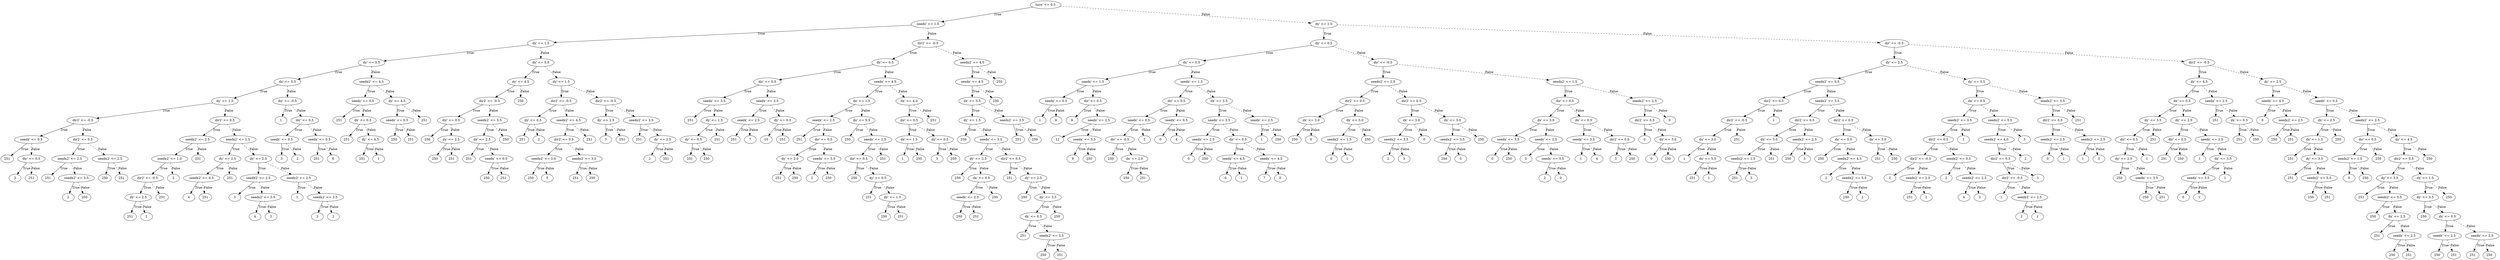 digraph {
0 [label="turn' <= 0.5"];
1 [label="seedx' <= 1.5"];
2 [label="dx' <= 1.5"];
3 [label="dy' <= 3.5"];
4 [label="dx' <= 0.5"];
5 [label="dy' <= 1.5"];
6 [label="dir2' <= -0.5"];
7 [label="seedx' <= 0.5"];
8 [label="251"];
7 -> 8 [label="True"];
9 [label="dir' <= 0.5"];
10 [label="3"];
9 -> 10 [label="True"];
11 [label="251"];
9 -> 11 [style="dashed", label="False"];
7 -> 9 [style="dashed", label="False"];
6 -> 7 [label="True"];
12 [label="dir2' <= 0.5"];
13 [label="seedx2' <= 2.5"];
14 [label="251"];
13 -> 14 [label="True"];
15 [label="seedx2' <= 3.5"];
16 [label="2"];
15 -> 16 [label="True"];
17 [label="250"];
15 -> 17 [style="dashed", label="False"];
13 -> 15 [style="dashed", label="False"];
12 -> 13 [label="True"];
18 [label="seedx2' <= 2.5"];
19 [label="250"];
18 -> 19 [label="True"];
20 [label="251"];
18 -> 20 [style="dashed", label="False"];
12 -> 18 [style="dashed", label="False"];
6 -> 12 [style="dashed", label="False"];
5 -> 6 [label="True"];
21 [label="dir2' <= 0.5"];
22 [label="seedx2' <= 2.5"];
23 [label="seedx2' <= 1.0"];
24 [label="dir2' <= -0.5"];
25 [label="dy' <= 2.5"];
26 [label="251"];
25 -> 26 [label="True"];
27 [label="2"];
25 -> 27 [style="dashed", label="False"];
24 -> 25 [label="True"];
28 [label="251"];
24 -> 28 [style="dashed", label="False"];
23 -> 24 [label="True"];
29 [label="2"];
23 -> 29 [style="dashed", label="False"];
22 -> 23 [label="True"];
30 [label="251"];
22 -> 30 [style="dashed", label="False"];
21 -> 22 [label="True"];
31 [label="seedx2' <= 1.5"];
32 [label="dy' <= 2.5"];
33 [label="seedx2' <= 0.5"];
34 [label="4"];
33 -> 34 [label="True"];
35 [label="251"];
33 -> 35 [style="dashed", label="False"];
32 -> 33 [label="True"];
36 [label="251"];
32 -> 36 [style="dashed", label="False"];
31 -> 32 [label="True"];
37 [label="dy' <= 2.5"];
38 [label="seedx2' <= 2.5"];
39 [label="3"];
38 -> 39 [label="True"];
40 [label="seedx2' <= 3.5"];
41 [label="4"];
40 -> 41 [label="True"];
42 [label="3"];
40 -> 42 [style="dashed", label="False"];
38 -> 40 [style="dashed", label="False"];
37 -> 38 [label="True"];
43 [label="seedx2' <= 2.5"];
44 [label="1"];
43 -> 44 [label="True"];
45 [label="seedx2' <= 3.5"];
46 [label="3"];
45 -> 46 [label="True"];
47 [label="2"];
45 -> 47 [style="dashed", label="False"];
43 -> 45 [style="dashed", label="False"];
37 -> 43 [style="dashed", label="False"];
31 -> 37 [style="dashed", label="False"];
21 -> 31 [style="dashed", label="False"];
5 -> 21 [style="dashed", label="False"];
4 -> 5 [label="True"];
48 [label="dir' <= -0.5"];
49 [label="1"];
48 -> 49 [label="True"];
50 [label="dir' <= 0.5"];
51 [label="seedx' <= 0.5"];
52 [label="3"];
51 -> 52 [label="True"];
53 [label="2"];
51 -> 53 [style="dashed", label="False"];
50 -> 51 [label="True"];
54 [label="seedx' <= 0.5"];
55 [label="251"];
54 -> 55 [label="True"];
56 [label="8"];
54 -> 56 [style="dashed", label="False"];
50 -> 54 [style="dashed", label="False"];
48 -> 50 [style="dashed", label="False"];
4 -> 48 [style="dashed", label="False"];
3 -> 4 [label="True"];
57 [label="seedx2' <= 4.5"];
58 [label="seedx' <= 0.5"];
59 [label="251"];
58 -> 59 [label="True"];
60 [label="dx' <= 0.5"];
61 [label="251"];
60 -> 61 [label="True"];
62 [label="dy' <= 4.5"];
63 [label="251"];
62 -> 63 [label="True"];
64 [label="1"];
62 -> 64 [style="dashed", label="False"];
60 -> 62 [style="dashed", label="False"];
58 -> 60 [style="dashed", label="False"];
57 -> 58 [label="True"];
65 [label="dy' <= 4.5"];
66 [label="seedx' <= 0.5"];
67 [label="250"];
66 -> 67 [label="True"];
68 [label="251"];
66 -> 68 [style="dashed", label="False"];
65 -> 66 [label="True"];
69 [label="251"];
65 -> 69 [style="dashed", label="False"];
57 -> 65 [style="dashed", label="False"];
3 -> 57 [style="dashed", label="False"];
2 -> 3 [label="True"];
70 [label="dx' <= 5.5"];
71 [label="dy' <= 4.5"];
72 [label="dir2' <= -0.5"];
73 [label="dir' <= 0.5"];
74 [label="250"];
73 -> 74 [label="True"];
75 [label="dx' <= 2.5"];
76 [label="250"];
75 -> 76 [label="True"];
77 [label="251"];
75 -> 77 [style="dashed", label="False"];
73 -> 75 [style="dashed", label="False"];
72 -> 73 [label="True"];
78 [label="seedx2' <= 5.5"];
79 [label="dx' <= 2.5"];
80 [label="251"];
79 -> 80 [label="True"];
81 [label="seedx' <= 0.5"];
82 [label="250"];
81 -> 82 [label="True"];
83 [label="251"];
81 -> 83 [style="dashed", label="False"];
79 -> 81 [style="dashed", label="False"];
78 -> 79 [label="True"];
84 [label="250"];
78 -> 84 [style="dashed", label="False"];
72 -> 78 [style="dashed", label="False"];
71 -> 72 [label="True"];
85 [label="250"];
71 -> 85 [style="dashed", label="False"];
70 -> 71 [label="True"];
86 [label="dy' <= 1.5"];
87 [label="dir2' <= -0.5"];
88 [label="dy' <= 0.5"];
89 [label="251"];
88 -> 89 [label="True"];
90 [label="2"];
88 -> 90 [style="dashed", label="False"];
87 -> 88 [label="True"];
91 [label="seedx2' <= 4.5"];
92 [label="dir2' <= 0.5"];
93 [label="seedx2' <= 3.0"];
94 [label="250"];
93 -> 94 [label="True"];
95 [label="5"];
93 -> 95 [style="dashed", label="False"];
92 -> 93 [label="True"];
96 [label="seedx2' <= 3.5"];
97 [label="251"];
96 -> 97 [label="True"];
98 [label="250"];
96 -> 98 [style="dashed", label="False"];
92 -> 96 [style="dashed", label="False"];
91 -> 92 [label="True"];
99 [label="251"];
91 -> 99 [style="dashed", label="False"];
87 -> 91 [style="dashed", label="False"];
86 -> 87 [label="True"];
100 [label="dir2' <= -0.5"];
101 [label="dy' <= 2.5"];
102 [label="3"];
101 -> 102 [label="True"];
103 [label="251"];
101 -> 103 [style="dashed", label="False"];
100 -> 101 [label="True"];
104 [label="seedx2' <= 3.5"];
105 [label="251"];
104 -> 105 [label="True"];
106 [label="dy' <= 2.5"];
107 [label="2"];
106 -> 107 [label="True"];
108 [label="251"];
106 -> 108 [style="dashed", label="False"];
104 -> 106 [style="dashed", label="False"];
100 -> 104 [style="dashed", label="False"];
86 -> 100 [style="dashed", label="False"];
70 -> 86 [style="dashed", label="False"];
2 -> 70 [style="dashed", label="False"];
1 -> 2 [label="True"];
109 [label="dir2' <= -0.5"];
110 [label="dx' <= 0.5"];
111 [label="dir' <= 0.5"];
112 [label="seedx' <= 3.5"];
113 [label="251"];
112 -> 113 [label="True"];
114 [label="dy' <= 1.5"];
115 [label="dy' <= 0.5"];
116 [label="251"];
115 -> 116 [label="True"];
117 [label="250"];
115 -> 117 [style="dashed", label="False"];
114 -> 115 [label="True"];
118 [label="251"];
114 -> 118 [style="dashed", label="False"];
112 -> 114 [style="dashed", label="False"];
111 -> 112 [label="True"];
119 [label="seedx' <= 3.5"];
120 [label="seedx' <= 2.5"];
121 [label="251"];
120 -> 121 [label="True"];
122 [label="7"];
120 -> 122 [style="dashed", label="False"];
119 -> 120 [label="True"];
123 [label="dy' <= 0.5"];
124 [label="10"];
123 -> 124 [label="True"];
125 [label="251"];
123 -> 125 [style="dashed", label="False"];
119 -> 123 [style="dashed", label="False"];
111 -> 119 [style="dashed", label="False"];
110 -> 111 [label="True"];
126 [label="seedx' <= 4.5"];
127 [label="dx' <= 1.5"];
128 [label="seedx' <= 2.5"];
129 [label="251"];
128 -> 129 [label="True"];
130 [label="dir' <= 0.5"];
131 [label="dy' <= 2.0"];
132 [label="251"];
131 -> 132 [label="True"];
133 [label="250"];
131 -> 133 [style="dashed", label="False"];
130 -> 131 [label="True"];
134 [label="seedx' <= 3.5"];
135 [label="2"];
134 -> 135 [label="True"];
136 [label="250"];
134 -> 136 [style="dashed", label="False"];
130 -> 134 [style="dashed", label="False"];
128 -> 130 [style="dashed", label="False"];
127 -> 128 [label="True"];
137 [label="dx' <= 5.5"];
138 [label="250"];
137 -> 138 [label="True"];
139 [label="seedx' <= 2.5"];
140 [label="dir' <= 0.5"];
141 [label="250"];
140 -> 141 [label="True"];
142 [label="dy' <= 0.5"];
143 [label="251"];
142 -> 143 [label="True"];
144 [label="dy' <= 1.5"];
145 [label="250"];
144 -> 145 [label="True"];
146 [label="251"];
144 -> 146 [style="dashed", label="False"];
142 -> 144 [style="dashed", label="False"];
140 -> 142 [style="dashed", label="False"];
139 -> 140 [label="True"];
147 [label="251"];
139 -> 147 [style="dashed", label="False"];
137 -> 139 [style="dashed", label="False"];
127 -> 137 [style="dashed", label="False"];
126 -> 127 [label="True"];
148 [label="dx' <= 4.0"];
149 [label="dir' <= 0.5"];
150 [label="dx' <= 1.5"];
151 [label="1"];
150 -> 151 [label="True"];
152 [label="250"];
150 -> 152 [style="dashed", label="False"];
149 -> 150 [label="True"];
153 [label="dy' <= 0.5"];
154 [label="3"];
153 -> 154 [label="True"];
155 [label="250"];
153 -> 155 [style="dashed", label="False"];
149 -> 153 [style="dashed", label="False"];
148 -> 149 [label="True"];
156 [label="251"];
148 -> 156 [style="dashed", label="False"];
126 -> 148 [style="dashed", label="False"];
110 -> 126 [style="dashed", label="False"];
109 -> 110 [label="True"];
157 [label="seedx2' <= 4.5"];
158 [label="seedx' <= 4.5"];
159 [label="dx' <= 3.5"];
160 [label="dy' <= 1.5"];
161 [label="250"];
160 -> 161 [label="True"];
162 [label="seedx' <= 3.5"];
163 [label="dy' <= 2.5"];
164 [label="250"];
163 -> 164 [label="True"];
165 [label="dx' <= 0.5"];
166 [label="seedx' <= 2.5"];
167 [label="250"];
166 -> 167 [label="True"];
168 [label="251"];
166 -> 168 [style="dashed", label="False"];
165 -> 166 [label="True"];
169 [label="250"];
165 -> 169 [style="dashed", label="False"];
163 -> 165 [style="dashed", label="False"];
162 -> 163 [label="True"];
170 [label="dir2' <= 0.5"];
171 [label="251"];
170 -> 171 [label="True"];
172 [label="dy' <= 2.5"];
173 [label="250"];
172 -> 173 [label="True"];
174 [label="dy' <= 3.5"];
175 [label="dx' <= 0.5"];
176 [label="251"];
175 -> 176 [label="True"];
177 [label="seedx2' <= 3.5"];
178 [label="250"];
177 -> 178 [label="True"];
179 [label="251"];
177 -> 179 [style="dashed", label="False"];
175 -> 177 [style="dashed", label="False"];
174 -> 175 [label="True"];
180 [label="250"];
174 -> 180 [style="dashed", label="False"];
172 -> 174 [style="dashed", label="False"];
170 -> 172 [style="dashed", label="False"];
162 -> 170 [style="dashed", label="False"];
160 -> 162 [style="dashed", label="False"];
159 -> 160 [label="True"];
181 [label="seedx2' <= 3.5"];
182 [label="251"];
181 -> 182 [label="True"];
183 [label="250"];
181 -> 183 [style="dashed", label="False"];
159 -> 181 [style="dashed", label="False"];
158 -> 159 [label="True"];
184 [label="250"];
158 -> 184 [style="dashed", label="False"];
157 -> 158 [label="True"];
185 [label="250"];
157 -> 185 [style="dashed", label="False"];
109 -> 157 [style="dashed", label="False"];
1 -> 109 [style="dashed", label="False"];
0 -> 1 [label="True"];
186 [label="dy' <= 1.5"];
187 [label="dy' <= 0.5"];
188 [label="dx' <= 0.5"];
189 [label="seedx' <= 1.5"];
190 [label="seedx' <= 0.5"];
191 [label="1"];
190 -> 191 [label="True"];
192 [label="8"];
190 -> 192 [style="dashed", label="False"];
189 -> 190 [label="True"];
193 [label="dir' <= 0.5"];
194 [label="9"];
193 -> 194 [label="True"];
195 [label="seedx' <= 2.5"];
196 [label="12"];
195 -> 196 [label="True"];
197 [label="seedx' <= 3.5"];
198 [label="9"];
197 -> 198 [label="True"];
199 [label="250"];
197 -> 199 [style="dashed", label="False"];
195 -> 197 [style="dashed", label="False"];
193 -> 195 [style="dashed", label="False"];
189 -> 193 [style="dashed", label="False"];
188 -> 189 [label="True"];
200 [label="seedx' <= 1.5"];
201 [label="dir' <= 0.5"];
202 [label="seedx' <= 0.5"];
203 [label="dir' <= -0.5"];
204 [label="250"];
203 -> 204 [label="True"];
205 [label="dx' <= 2.0"];
206 [label="250"];
205 -> 206 [label="True"];
207 [label="251"];
205 -> 207 [style="dashed", label="False"];
203 -> 205 [style="dashed", label="False"];
202 -> 203 [label="True"];
208 [label="2"];
202 -> 208 [style="dashed", label="False"];
201 -> 202 [label="True"];
209 [label="seedx' <= 0.5"];
210 [label="0"];
209 -> 210 [label="True"];
211 [label="4"];
209 -> 211 [style="dashed", label="False"];
201 -> 209 [style="dashed", label="False"];
200 -> 201 [label="True"];
212 [label="dx' <= 3.5"];
213 [label="seedx' <= 3.5"];
214 [label="seedx' <= 2.5"];
215 [label="0"];
214 -> 215 [label="True"];
216 [label="250"];
214 -> 216 [style="dashed", label="False"];
213 -> 214 [label="True"];
217 [label="dir' <= 0.5"];
218 [label="seedx' <= 4.5"];
219 [label="0"];
218 -> 219 [label="True"];
220 [label="1"];
218 -> 220 [style="dashed", label="False"];
217 -> 218 [label="True"];
221 [label="seedx' <= 4.5"];
222 [label="7"];
221 -> 222 [label="True"];
223 [label="0"];
221 -> 223 [style="dashed", label="False"];
217 -> 221 [style="dashed", label="False"];
213 -> 217 [style="dashed", label="False"];
212 -> 213 [label="True"];
224 [label="seedx' <= 2.5"];
225 [label="1"];
224 -> 225 [label="True"];
226 [label="250"];
224 -> 226 [style="dashed", label="False"];
212 -> 224 [style="dashed", label="False"];
200 -> 212 [style="dashed", label="False"];
188 -> 200 [style="dashed", label="False"];
187 -> 188 [label="True"];
227 [label="dir' <= -0.5"];
228 [label="seedx2' <= 2.5"];
229 [label="dir2' <= 0.5"];
230 [label="dx' <= 3.0"];
231 [label="250"];
230 -> 231 [label="True"];
232 [label="0"];
230 -> 232 [style="dashed", label="False"];
229 -> 230 [label="True"];
233 [label="dx' <= 3.0"];
234 [label="seedx2' <= 1.5"];
235 [label="0"];
234 -> 235 [label="True"];
236 [label="1"];
234 -> 236 [style="dashed", label="False"];
233 -> 234 [label="True"];
237 [label="250"];
233 -> 237 [style="dashed", label="False"];
229 -> 233 [style="dashed", label="False"];
228 -> 229 [label="True"];
238 [label="dir2' <= 0.5"];
239 [label="dx' <= 3.0"];
240 [label="seedx2' <= 3.5"];
241 [label="2"];
240 -> 241 [label="True"];
242 [label="3"];
240 -> 242 [style="dashed", label="False"];
239 -> 240 [label="True"];
243 [label="0"];
239 -> 243 [style="dashed", label="False"];
238 -> 239 [label="True"];
244 [label="dx' <= 3.0"];
245 [label="seedx2' <= 3.5"];
246 [label="250"];
245 -> 246 [label="True"];
247 [label="0"];
245 -> 247 [style="dashed", label="False"];
244 -> 245 [label="True"];
248 [label="250"];
244 -> 248 [style="dashed", label="False"];
238 -> 244 [style="dashed", label="False"];
228 -> 238 [style="dashed", label="False"];
227 -> 228 [label="True"];
249 [label="seedx2' <= 1.5"];
250 [label="dir' <= 0.5"];
251 [label="dx' <= 3.0"];
252 [label="seedx' <= 3.5"];
253 [label="0"];
252 -> 253 [label="True"];
254 [label="250"];
252 -> 254 [style="dashed", label="False"];
251 -> 252 [label="True"];
255 [label="seedx' <= 2.5"];
256 [label="0"];
255 -> 256 [label="True"];
257 [label="seedx' <= 3.5"];
258 [label="2"];
257 -> 258 [label="True"];
259 [label="0"];
257 -> 259 [style="dashed", label="False"];
255 -> 257 [style="dashed", label="False"];
251 -> 255 [style="dashed", label="False"];
250 -> 251 [label="True"];
260 [label="dx' <= 0.5"];
261 [label="seedx' <= 3.5"];
262 [label="1"];
261 -> 262 [label="True"];
263 [label="4"];
261 -> 263 [style="dashed", label="False"];
260 -> 261 [label="True"];
264 [label="dir2' <= 0.0"];
265 [label="3"];
264 -> 265 [label="True"];
266 [label="250"];
264 -> 266 [style="dashed", label="False"];
260 -> 264 [style="dashed", label="False"];
250 -> 260 [style="dashed", label="False"];
249 -> 250 [label="True"];
267 [label="seedx2' <= 2.5"];
268 [label="dir2' <= 0.5"];
269 [label="0"];
268 -> 269 [label="True"];
270 [label="dx' <= 3.0"];
271 [label="0"];
270 -> 271 [label="True"];
272 [label="250"];
270 -> 272 [style="dashed", label="False"];
268 -> 270 [style="dashed", label="False"];
267 -> 268 [label="True"];
273 [label="0"];
267 -> 273 [style="dashed", label="False"];
249 -> 267 [style="dashed", label="False"];
227 -> 249 [style="dashed", label="False"];
187 -> 227 [style="dashed", label="False"];
186 -> 187 [label="True"];
274 [label="dir' <= -0.5"];
275 [label="dy' <= 2.5"];
276 [label="seedx2' <= 0.5"];
277 [label="dir2' <= 0.5"];
278 [label="dir2' <= -0.5"];
279 [label="dx' <= 3.0"];
280 [label="1"];
279 -> 280 [label="True"];
281 [label="dx' <= 5.5"];
282 [label="251"];
281 -> 282 [label="True"];
283 [label="1"];
281 -> 283 [style="dashed", label="False"];
279 -> 281 [style="dashed", label="False"];
278 -> 279 [label="True"];
284 [label="251"];
278 -> 284 [style="dashed", label="False"];
277 -> 278 [label="True"];
285 [label="1"];
277 -> 285 [style="dashed", label="False"];
276 -> 277 [label="True"];
286 [label="seedx2' <= 3.5"];
287 [label="dir2' <= 0.5"];
288 [label="dx' <= 3.0"];
289 [label="seedx2' <= 1.5"];
290 [label="251"];
289 -> 290 [label="True"];
291 [label="3"];
289 -> 291 [style="dashed", label="False"];
288 -> 289 [label="True"];
292 [label="251"];
288 -> 292 [style="dashed", label="False"];
287 -> 288 [label="True"];
293 [label="seedx2' <= 2.5"];
294 [label="250"];
293 -> 294 [label="True"];
295 [label="3"];
293 -> 295 [style="dashed", label="False"];
287 -> 293 [style="dashed", label="False"];
286 -> 287 [label="True"];
296 [label="dir2' <= 0.5"];
297 [label="dx' <= 3.0"];
298 [label="250"];
297 -> 298 [label="True"];
299 [label="seedx2' <= 4.5"];
300 [label="2"];
299 -> 300 [label="True"];
301 [label="seedx2' <= 5.5"];
302 [label="250"];
301 -> 302 [label="True"];
303 [label="2"];
301 -> 303 [style="dashed", label="False"];
299 -> 301 [style="dashed", label="False"];
297 -> 299 [style="dashed", label="False"];
296 -> 297 [label="True"];
304 [label="dx' <= 3.0"];
305 [label="251"];
304 -> 305 [label="True"];
306 [label="250"];
304 -> 306 [style="dashed", label="False"];
296 -> 304 [style="dashed", label="False"];
286 -> 296 [style="dashed", label="False"];
276 -> 286 [style="dashed", label="False"];
275 -> 276 [label="True"];
307 [label="dy' <= 3.5"];
308 [label="dx' <= 0.5"];
309 [label="seedx2' <= 3.5"];
310 [label="dir2' <= 0.5"];
311 [label="dir2' <= -0.5"];
312 [label="2"];
311 -> 312 [label="True"];
313 [label="seedx2' <= 2.0"];
314 [label="251"];
313 -> 314 [label="True"];
315 [label="2"];
313 -> 315 [style="dashed", label="False"];
311 -> 313 [style="dashed", label="False"];
310 -> 311 [label="True"];
316 [label="seedx2' <= 0.5"];
317 [label="2"];
316 -> 317 [label="True"];
318 [label="seedx2' <= 2.5"];
319 [label="4"];
318 -> 319 [label="True"];
320 [label="2"];
318 -> 320 [style="dashed", label="False"];
316 -> 318 [style="dashed", label="False"];
310 -> 316 [style="dashed", label="False"];
309 -> 310 [label="True"];
321 [label="1"];
309 -> 321 [style="dashed", label="False"];
308 -> 309 [label="True"];
322 [label="seedx2' <= 5.5"];
323 [label="seedx2' <= 4.0"];
324 [label="dir2' <= 0.5"];
325 [label="dir2' <= -0.5"];
326 [label="1"];
325 -> 326 [label="True"];
327 [label="seedx2' <= 2.5"];
328 [label="2"];
327 -> 328 [label="True"];
329 [label="1"];
327 -> 329 [style="dashed", label="False"];
325 -> 327 [style="dashed", label="False"];
324 -> 325 [label="True"];
330 [label="1"];
324 -> 330 [style="dashed", label="False"];
323 -> 324 [label="True"];
331 [label="2"];
323 -> 331 [style="dashed", label="False"];
322 -> 323 [label="True"];
332 [label="3"];
322 -> 332 [style="dashed", label="False"];
308 -> 322 [style="dashed", label="False"];
307 -> 308 [label="True"];
333 [label="seedx2' <= 3.5"];
334 [label="dir2' <= 0.5"];
335 [label="seedx2' <= 2.5"];
336 [label="0"];
335 -> 336 [label="True"];
337 [label="1"];
335 -> 337 [style="dashed", label="False"];
334 -> 335 [label="True"];
338 [label="seedx2' <= 2.5"];
339 [label="1"];
338 -> 339 [label="True"];
340 [label="3"];
338 -> 340 [style="dashed", label="False"];
334 -> 338 [style="dashed", label="False"];
333 -> 334 [label="True"];
341 [label="251"];
333 -> 341 [style="dashed", label="False"];
307 -> 333 [style="dashed", label="False"];
275 -> 307 [style="dashed", label="False"];
274 -> 275 [label="True"];
342 [label="dir2' <= -0.5"];
343 [label="dy' <= 4.5"];
344 [label="dx' <= 0.5"];
345 [label="dy' <= 3.5"];
346 [label="dir' <= 0.5"];
347 [label="dy' <= 2.5"];
348 [label="250"];
347 -> 348 [label="True"];
349 [label="seedx' <= 3.5"];
350 [label="250"];
349 -> 350 [label="True"];
351 [label="251"];
349 -> 351 [style="dashed", label="False"];
347 -> 349 [style="dashed", label="False"];
346 -> 347 [label="True"];
352 [label="1"];
346 -> 352 [style="dashed", label="False"];
345 -> 346 [label="True"];
353 [label="251"];
345 -> 353 [style="dashed", label="False"];
344 -> 345 [label="True"];
354 [label="dy' <= 2.5"];
355 [label="dir' <= 0.5"];
356 [label="251"];
355 -> 356 [label="True"];
357 [label="250"];
355 -> 357 [style="dashed", label="False"];
354 -> 355 [label="True"];
358 [label="seedx' <= 2.5"];
359 [label="1"];
358 -> 359 [label="True"];
360 [label="dx' <= 3.5"];
361 [label="seedx' <= 3.5"];
362 [label="0"];
361 -> 362 [label="True"];
363 [label="1"];
361 -> 363 [style="dashed", label="False"];
360 -> 361 [label="True"];
364 [label="1"];
360 -> 364 [style="dashed", label="False"];
358 -> 360 [style="dashed", label="False"];
354 -> 358 [style="dashed", label="False"];
344 -> 354 [style="dashed", label="False"];
343 -> 344 [label="True"];
365 [label="seedx' <= 2.5"];
366 [label="251"];
365 -> 366 [label="True"];
367 [label="dx' <= 0.5"];
368 [label="251"];
367 -> 368 [label="True"];
369 [label="250"];
367 -> 369 [style="dashed", label="False"];
365 -> 367 [style="dashed", label="False"];
343 -> 365 [style="dashed", label="False"];
342 -> 343 [label="True"];
370 [label="dy' <= 2.5"];
371 [label="seedx' <= 4.5"];
372 [label="0"];
371 -> 372 [label="True"];
373 [label="seedx2' <= 2.5"];
374 [label="250"];
373 -> 374 [label="True"];
375 [label="251"];
373 -> 375 [style="dashed", label="False"];
371 -> 373 [style="dashed", label="False"];
370 -> 371 [label="True"];
376 [label="seedx' <= 0.5"];
377 [label="dx' <= 2.5"];
378 [label="dx' <= 1.5"];
379 [label="251"];
378 -> 379 [label="True"];
380 [label="dy' <= 3.5"];
381 [label="251"];
380 -> 381 [label="True"];
382 [label="seedx2' <= 5.5"];
383 [label="250"];
382 -> 383 [label="True"];
384 [label="251"];
382 -> 384 [style="dashed", label="False"];
380 -> 382 [style="dashed", label="False"];
378 -> 380 [style="dashed", label="False"];
377 -> 378 [label="True"];
385 [label="250"];
377 -> 385 [style="dashed", label="False"];
376 -> 377 [label="True"];
386 [label="seedx2' <= 2.5"];
387 [label="dir' <= 0.5"];
388 [label="seedx2' <= 1.5"];
389 [label="0"];
388 -> 389 [label="True"];
390 [label="250"];
388 -> 390 [style="dashed", label="False"];
387 -> 388 [label="True"];
391 [label="250"];
387 -> 391 [style="dashed", label="False"];
386 -> 387 [label="True"];
392 [label="dy' <= 4.5"];
393 [label="dir2' <= 0.5"];
394 [label="dy' <= 3.5"];
395 [label="251"];
394 -> 395 [label="True"];
396 [label="seedx2' <= 5.5"];
397 [label="250"];
396 -> 397 [label="True"];
398 [label="dx' <= 2.5"];
399 [label="251"];
398 -> 399 [label="True"];
400 [label="seedx' <= 2.5"];
401 [label="250"];
400 -> 401 [label="True"];
402 [label="251"];
400 -> 402 [style="dashed", label="False"];
398 -> 400 [style="dashed", label="False"];
396 -> 398 [style="dashed", label="False"];
394 -> 396 [style="dashed", label="False"];
393 -> 394 [label="True"];
403 [label="dx' <= 1.5"];
404 [label="dy' <= 3.5"];
405 [label="250"];
404 -> 405 [label="True"];
406 [label="dx' <= 0.5"];
407 [label="seedx' <= 2.5"];
408 [label="250"];
407 -> 408 [label="True"];
409 [label="251"];
407 -> 409 [style="dashed", label="False"];
406 -> 407 [label="True"];
410 [label="seedx' <= 2.5"];
411 [label="251"];
410 -> 411 [label="True"];
412 [label="250"];
410 -> 412 [style="dashed", label="False"];
406 -> 410 [style="dashed", label="False"];
404 -> 406 [style="dashed", label="False"];
403 -> 404 [label="True"];
413 [label="250"];
403 -> 413 [style="dashed", label="False"];
393 -> 403 [style="dashed", label="False"];
392 -> 393 [label="True"];
414 [label="250"];
392 -> 414 [style="dashed", label="False"];
386 -> 392 [style="dashed", label="False"];
376 -> 386 [style="dashed", label="False"];
370 -> 376 [style="dashed", label="False"];
342 -> 370 [style="dashed", label="False"];
274 -> 342 [style="dashed", label="False"];
186 -> 274 [style="dashed", label="False"];
0 -> 186 [style="dashed", label="False"];

}